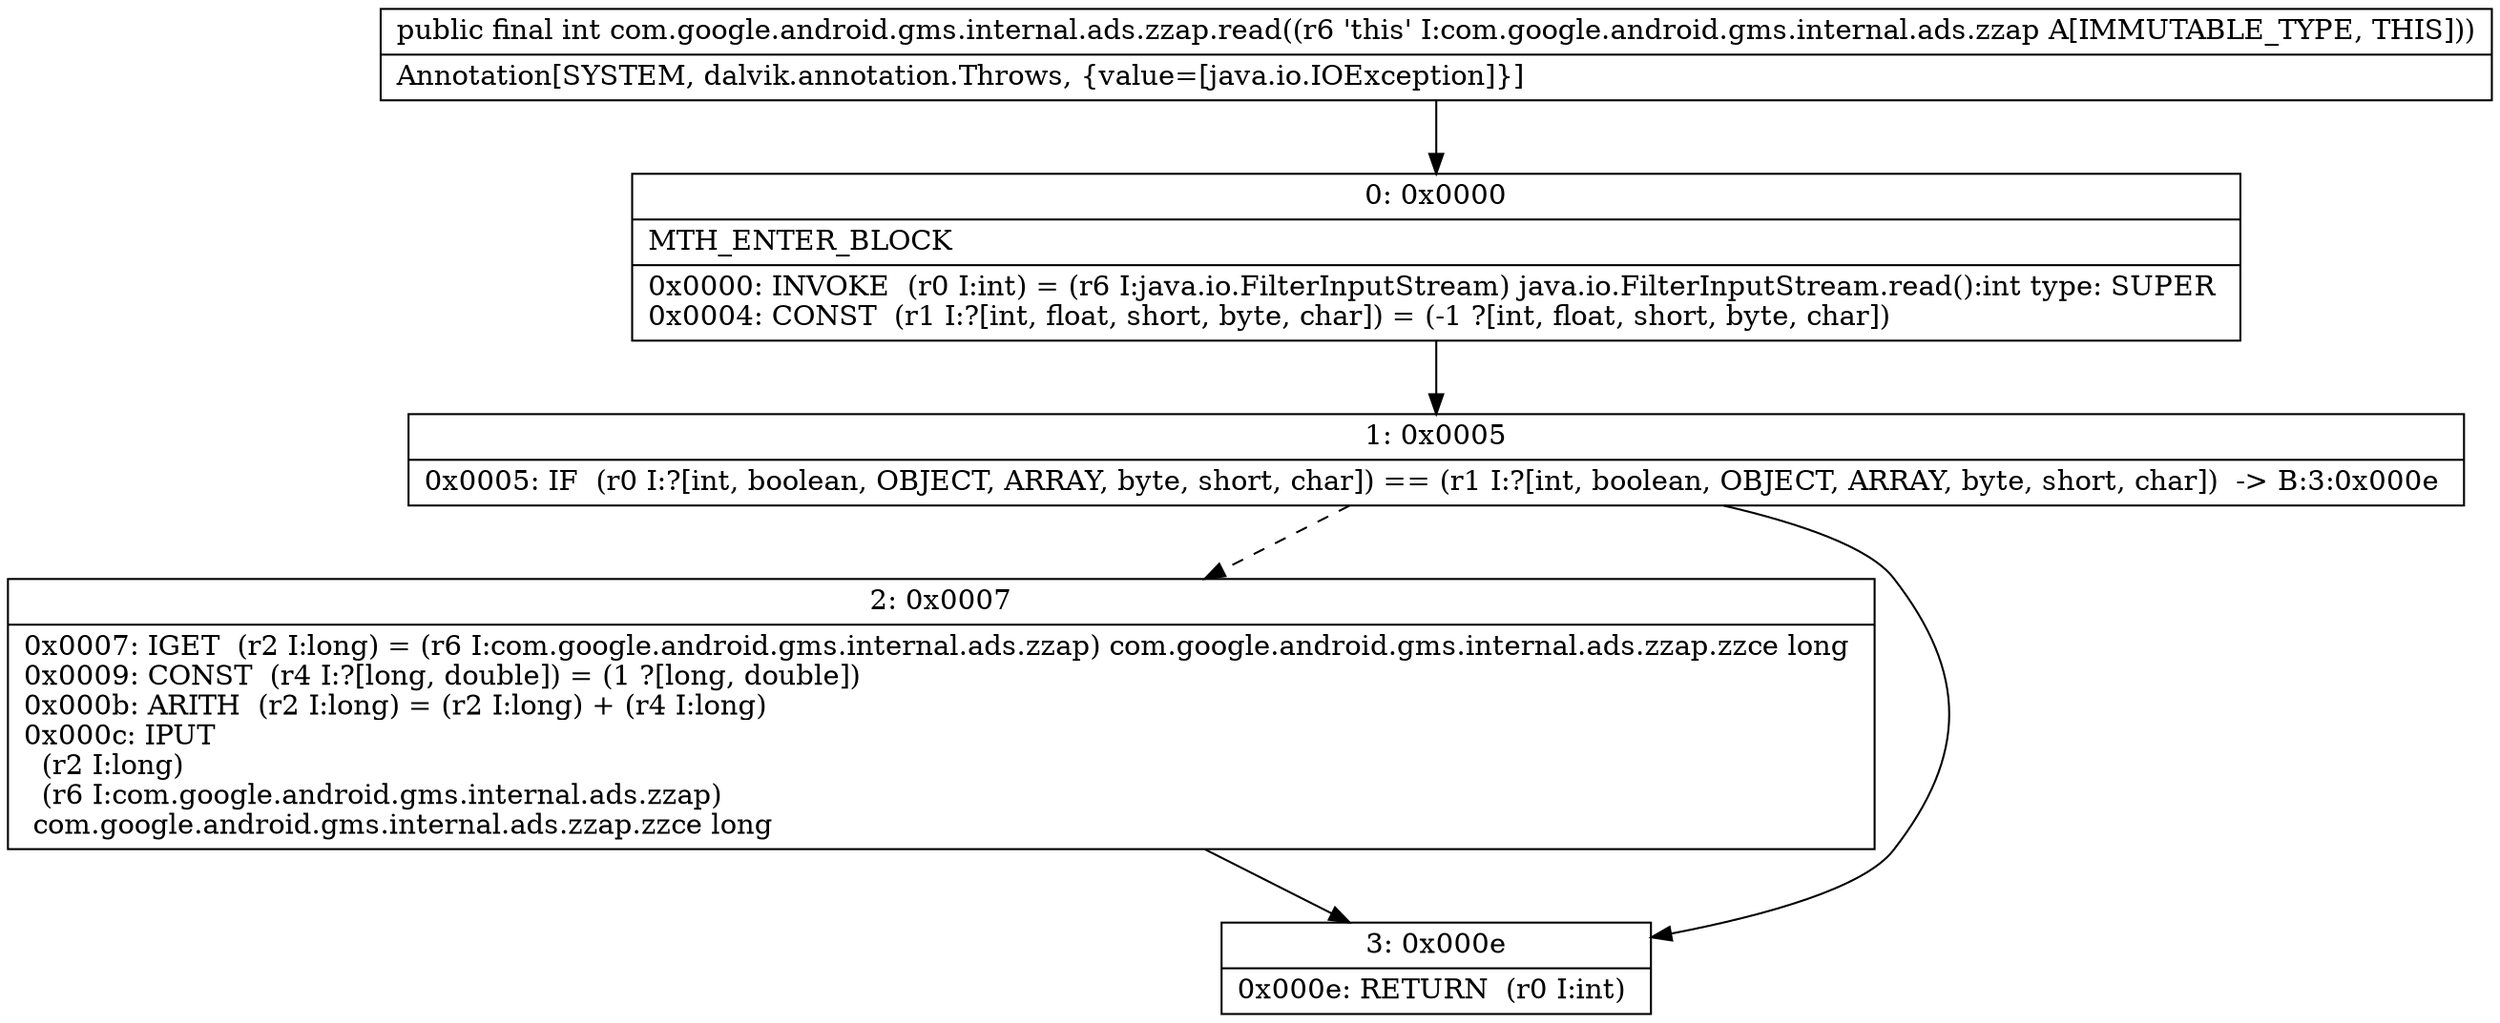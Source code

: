 digraph "CFG forcom.google.android.gms.internal.ads.zzap.read()I" {
Node_0 [shape=record,label="{0\:\ 0x0000|MTH_ENTER_BLOCK\l|0x0000: INVOKE  (r0 I:int) = (r6 I:java.io.FilterInputStream) java.io.FilterInputStream.read():int type: SUPER \l0x0004: CONST  (r1 I:?[int, float, short, byte, char]) = (\-1 ?[int, float, short, byte, char]) \l}"];
Node_1 [shape=record,label="{1\:\ 0x0005|0x0005: IF  (r0 I:?[int, boolean, OBJECT, ARRAY, byte, short, char]) == (r1 I:?[int, boolean, OBJECT, ARRAY, byte, short, char])  \-\> B:3:0x000e \l}"];
Node_2 [shape=record,label="{2\:\ 0x0007|0x0007: IGET  (r2 I:long) = (r6 I:com.google.android.gms.internal.ads.zzap) com.google.android.gms.internal.ads.zzap.zzce long \l0x0009: CONST  (r4 I:?[long, double]) = (1 ?[long, double]) \l0x000b: ARITH  (r2 I:long) = (r2 I:long) + (r4 I:long) \l0x000c: IPUT  \l  (r2 I:long)\l  (r6 I:com.google.android.gms.internal.ads.zzap)\l com.google.android.gms.internal.ads.zzap.zzce long \l}"];
Node_3 [shape=record,label="{3\:\ 0x000e|0x000e: RETURN  (r0 I:int) \l}"];
MethodNode[shape=record,label="{public final int com.google.android.gms.internal.ads.zzap.read((r6 'this' I:com.google.android.gms.internal.ads.zzap A[IMMUTABLE_TYPE, THIS]))  | Annotation[SYSTEM, dalvik.annotation.Throws, \{value=[java.io.IOException]\}]\l}"];
MethodNode -> Node_0;
Node_0 -> Node_1;
Node_1 -> Node_2[style=dashed];
Node_1 -> Node_3;
Node_2 -> Node_3;
}

